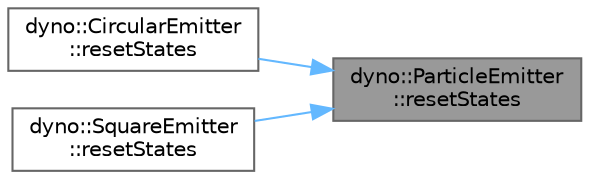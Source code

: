 digraph "dyno::ParticleEmitter::resetStates"
{
 // LATEX_PDF_SIZE
  bgcolor="transparent";
  edge [fontname=Helvetica,fontsize=10,labelfontname=Helvetica,labelfontsize=10];
  node [fontname=Helvetica,fontsize=10,shape=box,height=0.2,width=0.4];
  rankdir="RL";
  Node1 [id="Node000001",label="dyno::ParticleEmitter\l::resetStates",height=0.2,width=0.4,color="gray40", fillcolor="grey60", style="filled", fontcolor="black",tooltip=" "];
  Node1 -> Node2 [id="edge1_Node000001_Node000002",dir="back",color="steelblue1",style="solid",tooltip=" "];
  Node2 [id="Node000002",label="dyno::CircularEmitter\l::resetStates",height=0.2,width=0.4,color="grey40", fillcolor="white", style="filled",URL="$classdyno_1_1_circular_emitter.html#a035162ce18ea8505c3318f7c351b510a",tooltip=" "];
  Node1 -> Node3 [id="edge2_Node000001_Node000003",dir="back",color="steelblue1",style="solid",tooltip=" "];
  Node3 [id="Node000003",label="dyno::SquareEmitter\l::resetStates",height=0.2,width=0.4,color="grey40", fillcolor="white", style="filled",URL="$classdyno_1_1_square_emitter.html#a03b4a77a2a1e9cc29470add98be07b53",tooltip=" "];
}
